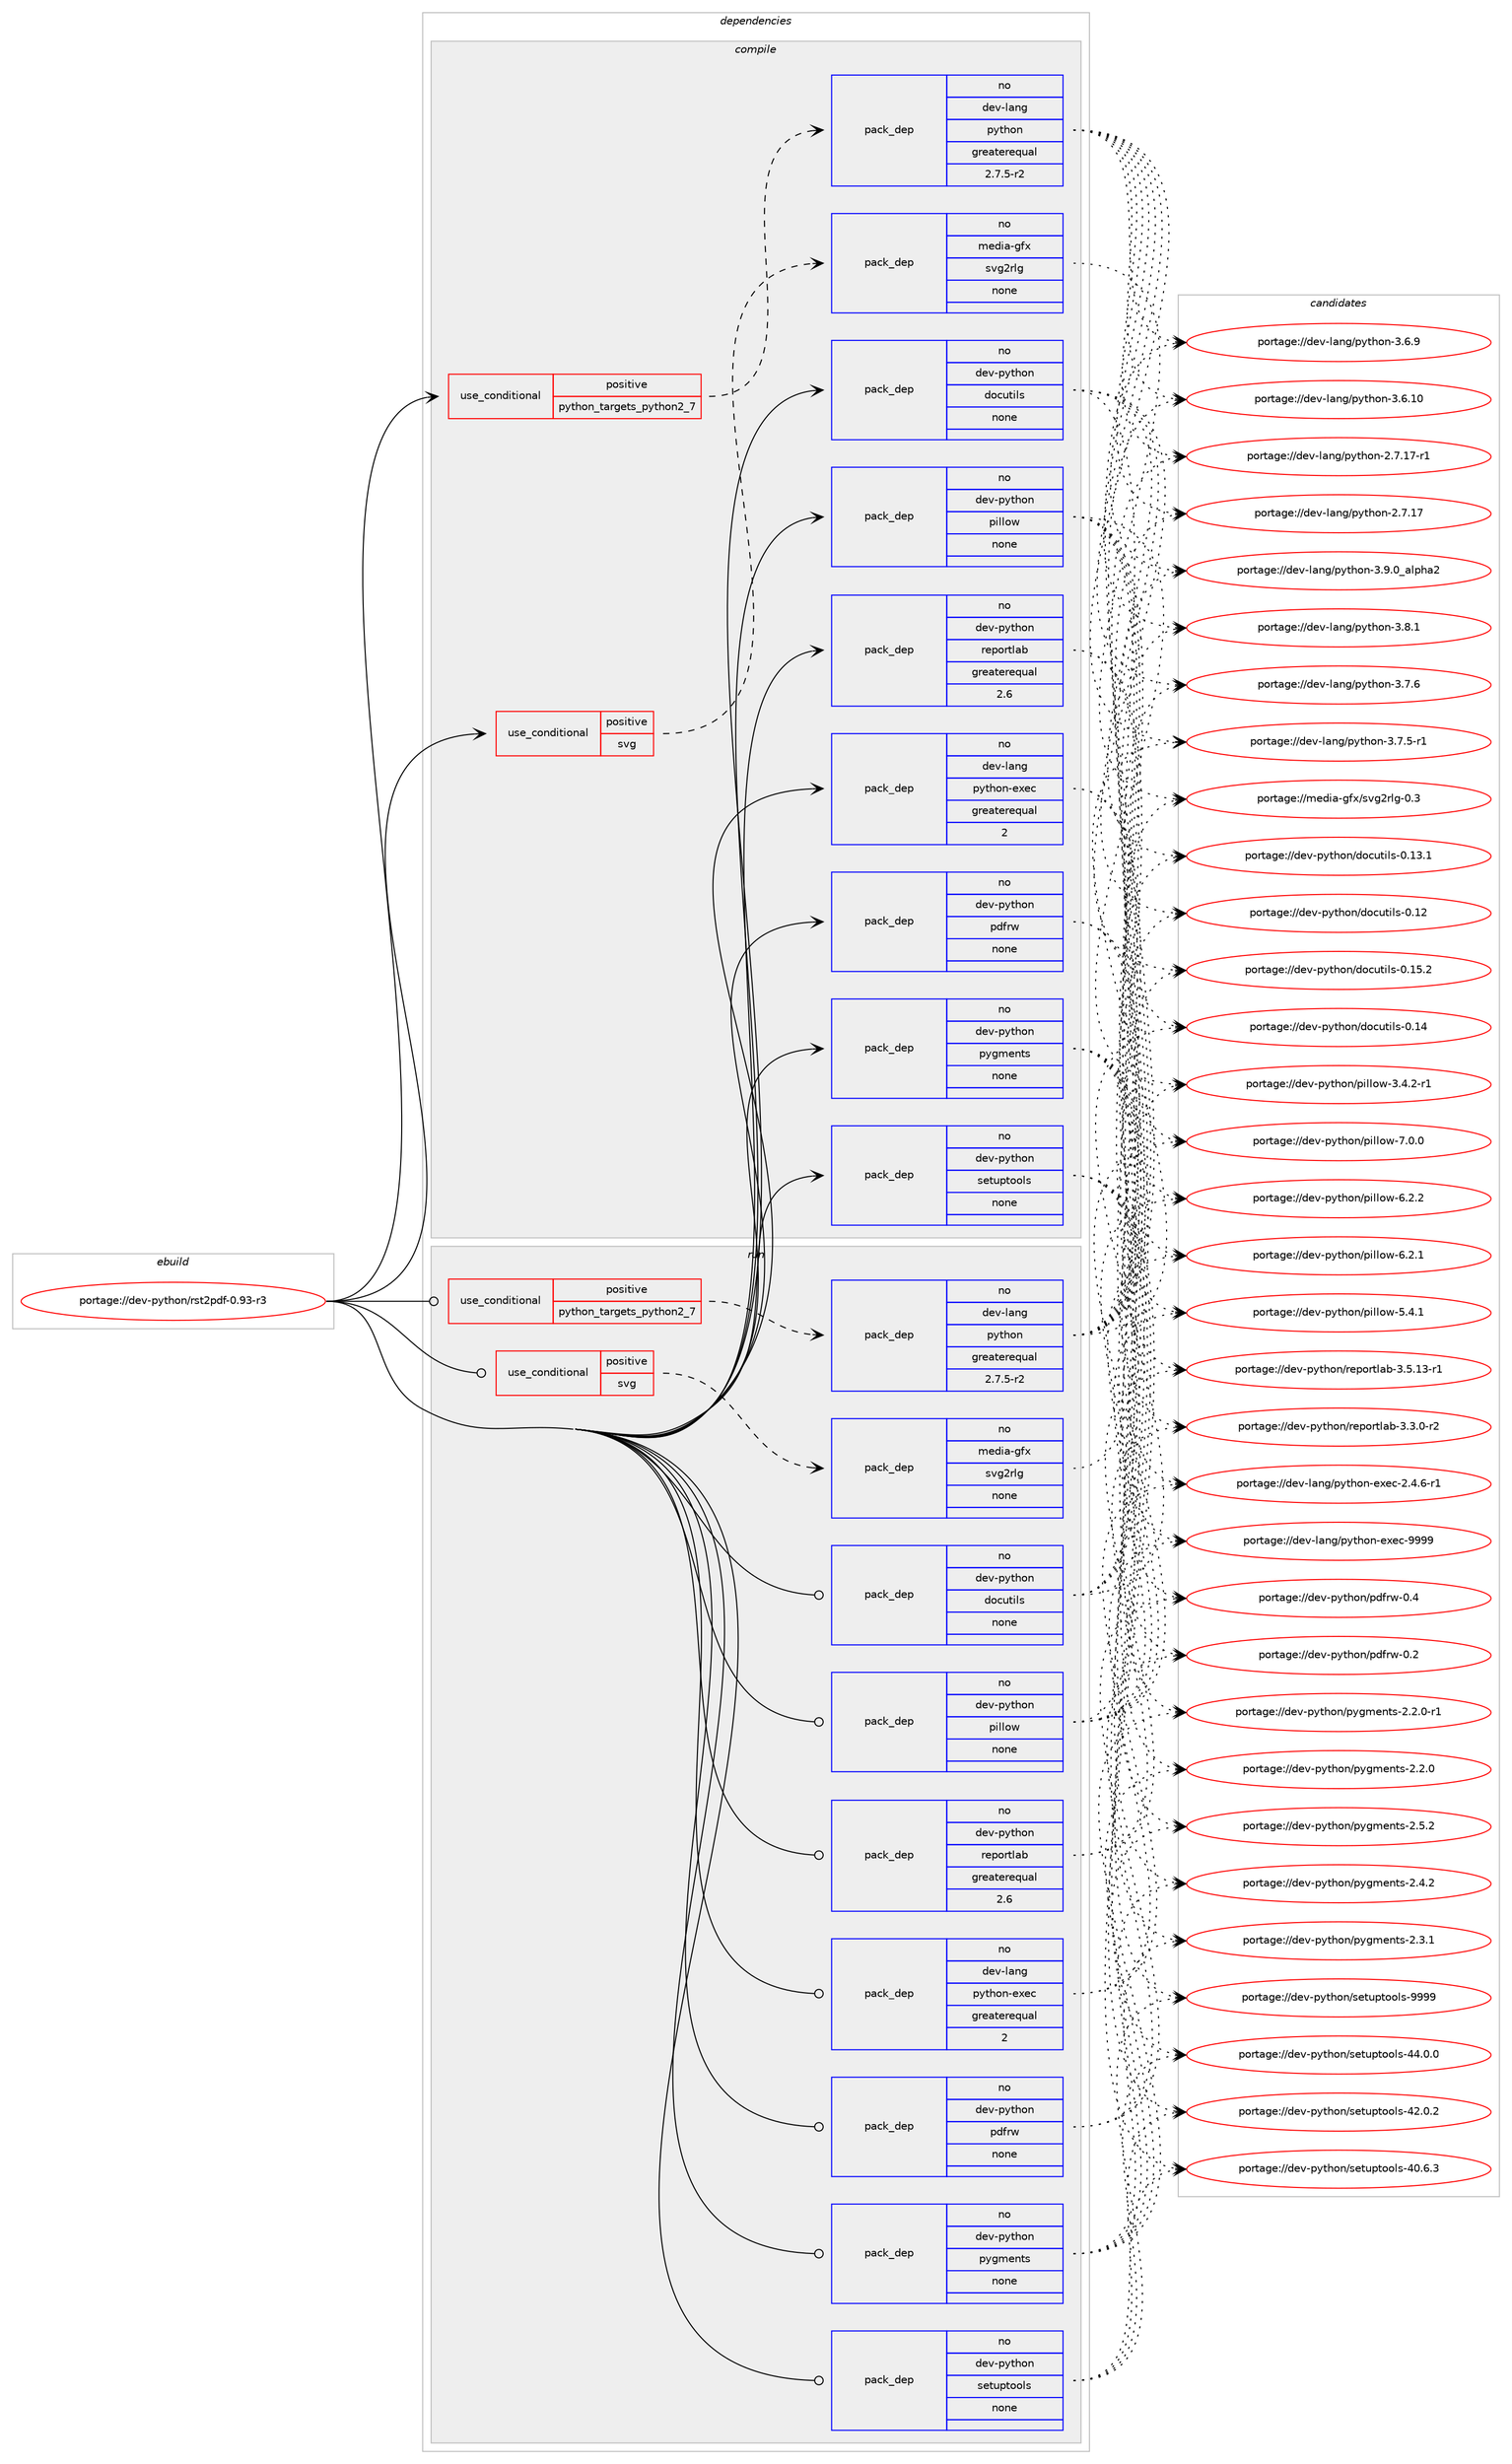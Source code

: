 digraph prolog {

# *************
# Graph options
# *************

newrank=true;
concentrate=true;
compound=true;
graph [rankdir=LR,fontname=Helvetica,fontsize=10,ranksep=1.5];#, ranksep=2.5, nodesep=0.2];
edge  [arrowhead=vee];
node  [fontname=Helvetica,fontsize=10];

# **********
# The ebuild
# **********

subgraph cluster_leftcol {
color=gray;
label=<<i>ebuild</i>>;
id [label="portage://dev-python/rst2pdf-0.93-r3", color=red, width=4, href="../dev-python/rst2pdf-0.93-r3.svg"];
}

# ****************
# The dependencies
# ****************

subgraph cluster_midcol {
color=gray;
label=<<i>dependencies</i>>;
subgraph cluster_compile {
fillcolor="#eeeeee";
style=filled;
label=<<i>compile</i>>;
subgraph cond106396 {
dependency427088 [label=<<TABLE BORDER="0" CELLBORDER="1" CELLSPACING="0" CELLPADDING="4"><TR><TD ROWSPAN="3" CELLPADDING="10">use_conditional</TD></TR><TR><TD>positive</TD></TR><TR><TD>python_targets_python2_7</TD></TR></TABLE>>, shape=none, color=red];
subgraph pack315794 {
dependency427089 [label=<<TABLE BORDER="0" CELLBORDER="1" CELLSPACING="0" CELLPADDING="4" WIDTH="220"><TR><TD ROWSPAN="6" CELLPADDING="30">pack_dep</TD></TR><TR><TD WIDTH="110">no</TD></TR><TR><TD>dev-lang</TD></TR><TR><TD>python</TD></TR><TR><TD>greaterequal</TD></TR><TR><TD>2.7.5-r2</TD></TR></TABLE>>, shape=none, color=blue];
}
dependency427088:e -> dependency427089:w [weight=20,style="dashed",arrowhead="vee"];
}
id:e -> dependency427088:w [weight=20,style="solid",arrowhead="vee"];
subgraph cond106397 {
dependency427090 [label=<<TABLE BORDER="0" CELLBORDER="1" CELLSPACING="0" CELLPADDING="4"><TR><TD ROWSPAN="3" CELLPADDING="10">use_conditional</TD></TR><TR><TD>positive</TD></TR><TR><TD>svg</TD></TR></TABLE>>, shape=none, color=red];
subgraph pack315795 {
dependency427091 [label=<<TABLE BORDER="0" CELLBORDER="1" CELLSPACING="0" CELLPADDING="4" WIDTH="220"><TR><TD ROWSPAN="6" CELLPADDING="30">pack_dep</TD></TR><TR><TD WIDTH="110">no</TD></TR><TR><TD>media-gfx</TD></TR><TR><TD>svg2rlg</TD></TR><TR><TD>none</TD></TR><TR><TD></TD></TR></TABLE>>, shape=none, color=blue];
}
dependency427090:e -> dependency427091:w [weight=20,style="dashed",arrowhead="vee"];
}
id:e -> dependency427090:w [weight=20,style="solid",arrowhead="vee"];
subgraph pack315796 {
dependency427092 [label=<<TABLE BORDER="0" CELLBORDER="1" CELLSPACING="0" CELLPADDING="4" WIDTH="220"><TR><TD ROWSPAN="6" CELLPADDING="30">pack_dep</TD></TR><TR><TD WIDTH="110">no</TD></TR><TR><TD>dev-lang</TD></TR><TR><TD>python-exec</TD></TR><TR><TD>greaterequal</TD></TR><TR><TD>2</TD></TR></TABLE>>, shape=none, color=blue];
}
id:e -> dependency427092:w [weight=20,style="solid",arrowhead="vee"];
subgraph pack315797 {
dependency427093 [label=<<TABLE BORDER="0" CELLBORDER="1" CELLSPACING="0" CELLPADDING="4" WIDTH="220"><TR><TD ROWSPAN="6" CELLPADDING="30">pack_dep</TD></TR><TR><TD WIDTH="110">no</TD></TR><TR><TD>dev-python</TD></TR><TR><TD>docutils</TD></TR><TR><TD>none</TD></TR><TR><TD></TD></TR></TABLE>>, shape=none, color=blue];
}
id:e -> dependency427093:w [weight=20,style="solid",arrowhead="vee"];
subgraph pack315798 {
dependency427094 [label=<<TABLE BORDER="0" CELLBORDER="1" CELLSPACING="0" CELLPADDING="4" WIDTH="220"><TR><TD ROWSPAN="6" CELLPADDING="30">pack_dep</TD></TR><TR><TD WIDTH="110">no</TD></TR><TR><TD>dev-python</TD></TR><TR><TD>pdfrw</TD></TR><TR><TD>none</TD></TR><TR><TD></TD></TR></TABLE>>, shape=none, color=blue];
}
id:e -> dependency427094:w [weight=20,style="solid",arrowhead="vee"];
subgraph pack315799 {
dependency427095 [label=<<TABLE BORDER="0" CELLBORDER="1" CELLSPACING="0" CELLPADDING="4" WIDTH="220"><TR><TD ROWSPAN="6" CELLPADDING="30">pack_dep</TD></TR><TR><TD WIDTH="110">no</TD></TR><TR><TD>dev-python</TD></TR><TR><TD>pillow</TD></TR><TR><TD>none</TD></TR><TR><TD></TD></TR></TABLE>>, shape=none, color=blue];
}
id:e -> dependency427095:w [weight=20,style="solid",arrowhead="vee"];
subgraph pack315800 {
dependency427096 [label=<<TABLE BORDER="0" CELLBORDER="1" CELLSPACING="0" CELLPADDING="4" WIDTH="220"><TR><TD ROWSPAN="6" CELLPADDING="30">pack_dep</TD></TR><TR><TD WIDTH="110">no</TD></TR><TR><TD>dev-python</TD></TR><TR><TD>pygments</TD></TR><TR><TD>none</TD></TR><TR><TD></TD></TR></TABLE>>, shape=none, color=blue];
}
id:e -> dependency427096:w [weight=20,style="solid",arrowhead="vee"];
subgraph pack315801 {
dependency427097 [label=<<TABLE BORDER="0" CELLBORDER="1" CELLSPACING="0" CELLPADDING="4" WIDTH="220"><TR><TD ROWSPAN="6" CELLPADDING="30">pack_dep</TD></TR><TR><TD WIDTH="110">no</TD></TR><TR><TD>dev-python</TD></TR><TR><TD>reportlab</TD></TR><TR><TD>greaterequal</TD></TR><TR><TD>2.6</TD></TR></TABLE>>, shape=none, color=blue];
}
id:e -> dependency427097:w [weight=20,style="solid",arrowhead="vee"];
subgraph pack315802 {
dependency427098 [label=<<TABLE BORDER="0" CELLBORDER="1" CELLSPACING="0" CELLPADDING="4" WIDTH="220"><TR><TD ROWSPAN="6" CELLPADDING="30">pack_dep</TD></TR><TR><TD WIDTH="110">no</TD></TR><TR><TD>dev-python</TD></TR><TR><TD>setuptools</TD></TR><TR><TD>none</TD></TR><TR><TD></TD></TR></TABLE>>, shape=none, color=blue];
}
id:e -> dependency427098:w [weight=20,style="solid",arrowhead="vee"];
}
subgraph cluster_compileandrun {
fillcolor="#eeeeee";
style=filled;
label=<<i>compile and run</i>>;
}
subgraph cluster_run {
fillcolor="#eeeeee";
style=filled;
label=<<i>run</i>>;
subgraph cond106398 {
dependency427099 [label=<<TABLE BORDER="0" CELLBORDER="1" CELLSPACING="0" CELLPADDING="4"><TR><TD ROWSPAN="3" CELLPADDING="10">use_conditional</TD></TR><TR><TD>positive</TD></TR><TR><TD>python_targets_python2_7</TD></TR></TABLE>>, shape=none, color=red];
subgraph pack315803 {
dependency427100 [label=<<TABLE BORDER="0" CELLBORDER="1" CELLSPACING="0" CELLPADDING="4" WIDTH="220"><TR><TD ROWSPAN="6" CELLPADDING="30">pack_dep</TD></TR><TR><TD WIDTH="110">no</TD></TR><TR><TD>dev-lang</TD></TR><TR><TD>python</TD></TR><TR><TD>greaterequal</TD></TR><TR><TD>2.7.5-r2</TD></TR></TABLE>>, shape=none, color=blue];
}
dependency427099:e -> dependency427100:w [weight=20,style="dashed",arrowhead="vee"];
}
id:e -> dependency427099:w [weight=20,style="solid",arrowhead="odot"];
subgraph cond106399 {
dependency427101 [label=<<TABLE BORDER="0" CELLBORDER="1" CELLSPACING="0" CELLPADDING="4"><TR><TD ROWSPAN="3" CELLPADDING="10">use_conditional</TD></TR><TR><TD>positive</TD></TR><TR><TD>svg</TD></TR></TABLE>>, shape=none, color=red];
subgraph pack315804 {
dependency427102 [label=<<TABLE BORDER="0" CELLBORDER="1" CELLSPACING="0" CELLPADDING="4" WIDTH="220"><TR><TD ROWSPAN="6" CELLPADDING="30">pack_dep</TD></TR><TR><TD WIDTH="110">no</TD></TR><TR><TD>media-gfx</TD></TR><TR><TD>svg2rlg</TD></TR><TR><TD>none</TD></TR><TR><TD></TD></TR></TABLE>>, shape=none, color=blue];
}
dependency427101:e -> dependency427102:w [weight=20,style="dashed",arrowhead="vee"];
}
id:e -> dependency427101:w [weight=20,style="solid",arrowhead="odot"];
subgraph pack315805 {
dependency427103 [label=<<TABLE BORDER="0" CELLBORDER="1" CELLSPACING="0" CELLPADDING="4" WIDTH="220"><TR><TD ROWSPAN="6" CELLPADDING="30">pack_dep</TD></TR><TR><TD WIDTH="110">no</TD></TR><TR><TD>dev-lang</TD></TR><TR><TD>python-exec</TD></TR><TR><TD>greaterequal</TD></TR><TR><TD>2</TD></TR></TABLE>>, shape=none, color=blue];
}
id:e -> dependency427103:w [weight=20,style="solid",arrowhead="odot"];
subgraph pack315806 {
dependency427104 [label=<<TABLE BORDER="0" CELLBORDER="1" CELLSPACING="0" CELLPADDING="4" WIDTH="220"><TR><TD ROWSPAN="6" CELLPADDING="30">pack_dep</TD></TR><TR><TD WIDTH="110">no</TD></TR><TR><TD>dev-python</TD></TR><TR><TD>docutils</TD></TR><TR><TD>none</TD></TR><TR><TD></TD></TR></TABLE>>, shape=none, color=blue];
}
id:e -> dependency427104:w [weight=20,style="solid",arrowhead="odot"];
subgraph pack315807 {
dependency427105 [label=<<TABLE BORDER="0" CELLBORDER="1" CELLSPACING="0" CELLPADDING="4" WIDTH="220"><TR><TD ROWSPAN="6" CELLPADDING="30">pack_dep</TD></TR><TR><TD WIDTH="110">no</TD></TR><TR><TD>dev-python</TD></TR><TR><TD>pdfrw</TD></TR><TR><TD>none</TD></TR><TR><TD></TD></TR></TABLE>>, shape=none, color=blue];
}
id:e -> dependency427105:w [weight=20,style="solid",arrowhead="odot"];
subgraph pack315808 {
dependency427106 [label=<<TABLE BORDER="0" CELLBORDER="1" CELLSPACING="0" CELLPADDING="4" WIDTH="220"><TR><TD ROWSPAN="6" CELLPADDING="30">pack_dep</TD></TR><TR><TD WIDTH="110">no</TD></TR><TR><TD>dev-python</TD></TR><TR><TD>pillow</TD></TR><TR><TD>none</TD></TR><TR><TD></TD></TR></TABLE>>, shape=none, color=blue];
}
id:e -> dependency427106:w [weight=20,style="solid",arrowhead="odot"];
subgraph pack315809 {
dependency427107 [label=<<TABLE BORDER="0" CELLBORDER="1" CELLSPACING="0" CELLPADDING="4" WIDTH="220"><TR><TD ROWSPAN="6" CELLPADDING="30">pack_dep</TD></TR><TR><TD WIDTH="110">no</TD></TR><TR><TD>dev-python</TD></TR><TR><TD>pygments</TD></TR><TR><TD>none</TD></TR><TR><TD></TD></TR></TABLE>>, shape=none, color=blue];
}
id:e -> dependency427107:w [weight=20,style="solid",arrowhead="odot"];
subgraph pack315810 {
dependency427108 [label=<<TABLE BORDER="0" CELLBORDER="1" CELLSPACING="0" CELLPADDING="4" WIDTH="220"><TR><TD ROWSPAN="6" CELLPADDING="30">pack_dep</TD></TR><TR><TD WIDTH="110">no</TD></TR><TR><TD>dev-python</TD></TR><TR><TD>reportlab</TD></TR><TR><TD>greaterequal</TD></TR><TR><TD>2.6</TD></TR></TABLE>>, shape=none, color=blue];
}
id:e -> dependency427108:w [weight=20,style="solid",arrowhead="odot"];
subgraph pack315811 {
dependency427109 [label=<<TABLE BORDER="0" CELLBORDER="1" CELLSPACING="0" CELLPADDING="4" WIDTH="220"><TR><TD ROWSPAN="6" CELLPADDING="30">pack_dep</TD></TR><TR><TD WIDTH="110">no</TD></TR><TR><TD>dev-python</TD></TR><TR><TD>setuptools</TD></TR><TR><TD>none</TD></TR><TR><TD></TD></TR></TABLE>>, shape=none, color=blue];
}
id:e -> dependency427109:w [weight=20,style="solid",arrowhead="odot"];
}
}

# **************
# The candidates
# **************

subgraph cluster_choices {
rank=same;
color=gray;
label=<<i>candidates</i>>;

subgraph choice315794 {
color=black;
nodesep=1;
choice10010111845108971101034711212111610411111045514657464895971081121049750 [label="portage://dev-lang/python-3.9.0_alpha2", color=red, width=4,href="../dev-lang/python-3.9.0_alpha2.svg"];
choice100101118451089711010347112121116104111110455146564649 [label="portage://dev-lang/python-3.8.1", color=red, width=4,href="../dev-lang/python-3.8.1.svg"];
choice100101118451089711010347112121116104111110455146554654 [label="portage://dev-lang/python-3.7.6", color=red, width=4,href="../dev-lang/python-3.7.6.svg"];
choice1001011184510897110103471121211161041111104551465546534511449 [label="portage://dev-lang/python-3.7.5-r1", color=red, width=4,href="../dev-lang/python-3.7.5-r1.svg"];
choice100101118451089711010347112121116104111110455146544657 [label="portage://dev-lang/python-3.6.9", color=red, width=4,href="../dev-lang/python-3.6.9.svg"];
choice10010111845108971101034711212111610411111045514654464948 [label="portage://dev-lang/python-3.6.10", color=red, width=4,href="../dev-lang/python-3.6.10.svg"];
choice100101118451089711010347112121116104111110455046554649554511449 [label="portage://dev-lang/python-2.7.17-r1", color=red, width=4,href="../dev-lang/python-2.7.17-r1.svg"];
choice10010111845108971101034711212111610411111045504655464955 [label="portage://dev-lang/python-2.7.17", color=red, width=4,href="../dev-lang/python-2.7.17.svg"];
dependency427089:e -> choice10010111845108971101034711212111610411111045514657464895971081121049750:w [style=dotted,weight="100"];
dependency427089:e -> choice100101118451089711010347112121116104111110455146564649:w [style=dotted,weight="100"];
dependency427089:e -> choice100101118451089711010347112121116104111110455146554654:w [style=dotted,weight="100"];
dependency427089:e -> choice1001011184510897110103471121211161041111104551465546534511449:w [style=dotted,weight="100"];
dependency427089:e -> choice100101118451089711010347112121116104111110455146544657:w [style=dotted,weight="100"];
dependency427089:e -> choice10010111845108971101034711212111610411111045514654464948:w [style=dotted,weight="100"];
dependency427089:e -> choice100101118451089711010347112121116104111110455046554649554511449:w [style=dotted,weight="100"];
dependency427089:e -> choice10010111845108971101034711212111610411111045504655464955:w [style=dotted,weight="100"];
}
subgraph choice315795 {
color=black;
nodesep=1;
choice1091011001059745103102120471151181035011410810345484651 [label="portage://media-gfx/svg2rlg-0.3", color=red, width=4,href="../media-gfx/svg2rlg-0.3.svg"];
dependency427091:e -> choice1091011001059745103102120471151181035011410810345484651:w [style=dotted,weight="100"];
}
subgraph choice315796 {
color=black;
nodesep=1;
choice10010111845108971101034711212111610411111045101120101994557575757 [label="portage://dev-lang/python-exec-9999", color=red, width=4,href="../dev-lang/python-exec-9999.svg"];
choice10010111845108971101034711212111610411111045101120101994550465246544511449 [label="portage://dev-lang/python-exec-2.4.6-r1", color=red, width=4,href="../dev-lang/python-exec-2.4.6-r1.svg"];
dependency427092:e -> choice10010111845108971101034711212111610411111045101120101994557575757:w [style=dotted,weight="100"];
dependency427092:e -> choice10010111845108971101034711212111610411111045101120101994550465246544511449:w [style=dotted,weight="100"];
}
subgraph choice315797 {
color=black;
nodesep=1;
choice10010111845112121116104111110471001119911711610510811545484649534650 [label="portage://dev-python/docutils-0.15.2", color=red, width=4,href="../dev-python/docutils-0.15.2.svg"];
choice1001011184511212111610411111047100111991171161051081154548464952 [label="portage://dev-python/docutils-0.14", color=red, width=4,href="../dev-python/docutils-0.14.svg"];
choice10010111845112121116104111110471001119911711610510811545484649514649 [label="portage://dev-python/docutils-0.13.1", color=red, width=4,href="../dev-python/docutils-0.13.1.svg"];
choice1001011184511212111610411111047100111991171161051081154548464950 [label="portage://dev-python/docutils-0.12", color=red, width=4,href="../dev-python/docutils-0.12.svg"];
dependency427093:e -> choice10010111845112121116104111110471001119911711610510811545484649534650:w [style=dotted,weight="100"];
dependency427093:e -> choice1001011184511212111610411111047100111991171161051081154548464952:w [style=dotted,weight="100"];
dependency427093:e -> choice10010111845112121116104111110471001119911711610510811545484649514649:w [style=dotted,weight="100"];
dependency427093:e -> choice1001011184511212111610411111047100111991171161051081154548464950:w [style=dotted,weight="100"];
}
subgraph choice315798 {
color=black;
nodesep=1;
choice100101118451121211161041111104711210010211411945484652 [label="portage://dev-python/pdfrw-0.4", color=red, width=4,href="../dev-python/pdfrw-0.4.svg"];
choice100101118451121211161041111104711210010211411945484650 [label="portage://dev-python/pdfrw-0.2", color=red, width=4,href="../dev-python/pdfrw-0.2.svg"];
dependency427094:e -> choice100101118451121211161041111104711210010211411945484652:w [style=dotted,weight="100"];
dependency427094:e -> choice100101118451121211161041111104711210010211411945484650:w [style=dotted,weight="100"];
}
subgraph choice315799 {
color=black;
nodesep=1;
choice1001011184511212111610411111047112105108108111119455546484648 [label="portage://dev-python/pillow-7.0.0", color=red, width=4,href="../dev-python/pillow-7.0.0.svg"];
choice1001011184511212111610411111047112105108108111119455446504650 [label="portage://dev-python/pillow-6.2.2", color=red, width=4,href="../dev-python/pillow-6.2.2.svg"];
choice1001011184511212111610411111047112105108108111119455446504649 [label="portage://dev-python/pillow-6.2.1", color=red, width=4,href="../dev-python/pillow-6.2.1.svg"];
choice1001011184511212111610411111047112105108108111119455346524649 [label="portage://dev-python/pillow-5.4.1", color=red, width=4,href="../dev-python/pillow-5.4.1.svg"];
choice10010111845112121116104111110471121051081081111194551465246504511449 [label="portage://dev-python/pillow-3.4.2-r1", color=red, width=4,href="../dev-python/pillow-3.4.2-r1.svg"];
dependency427095:e -> choice1001011184511212111610411111047112105108108111119455546484648:w [style=dotted,weight="100"];
dependency427095:e -> choice1001011184511212111610411111047112105108108111119455446504650:w [style=dotted,weight="100"];
dependency427095:e -> choice1001011184511212111610411111047112105108108111119455446504649:w [style=dotted,weight="100"];
dependency427095:e -> choice1001011184511212111610411111047112105108108111119455346524649:w [style=dotted,weight="100"];
dependency427095:e -> choice10010111845112121116104111110471121051081081111194551465246504511449:w [style=dotted,weight="100"];
}
subgraph choice315800 {
color=black;
nodesep=1;
choice1001011184511212111610411111047112121103109101110116115455046534650 [label="portage://dev-python/pygments-2.5.2", color=red, width=4,href="../dev-python/pygments-2.5.2.svg"];
choice1001011184511212111610411111047112121103109101110116115455046524650 [label="portage://dev-python/pygments-2.4.2", color=red, width=4,href="../dev-python/pygments-2.4.2.svg"];
choice1001011184511212111610411111047112121103109101110116115455046514649 [label="portage://dev-python/pygments-2.3.1", color=red, width=4,href="../dev-python/pygments-2.3.1.svg"];
choice10010111845112121116104111110471121211031091011101161154550465046484511449 [label="portage://dev-python/pygments-2.2.0-r1", color=red, width=4,href="../dev-python/pygments-2.2.0-r1.svg"];
choice1001011184511212111610411111047112121103109101110116115455046504648 [label="portage://dev-python/pygments-2.2.0", color=red, width=4,href="../dev-python/pygments-2.2.0.svg"];
dependency427096:e -> choice1001011184511212111610411111047112121103109101110116115455046534650:w [style=dotted,weight="100"];
dependency427096:e -> choice1001011184511212111610411111047112121103109101110116115455046524650:w [style=dotted,weight="100"];
dependency427096:e -> choice1001011184511212111610411111047112121103109101110116115455046514649:w [style=dotted,weight="100"];
dependency427096:e -> choice10010111845112121116104111110471121211031091011101161154550465046484511449:w [style=dotted,weight="100"];
dependency427096:e -> choice1001011184511212111610411111047112121103109101110116115455046504648:w [style=dotted,weight="100"];
}
subgraph choice315801 {
color=black;
nodesep=1;
choice10010111845112121116104111110471141011121111141161089798455146534649514511449 [label="portage://dev-python/reportlab-3.5.13-r1", color=red, width=4,href="../dev-python/reportlab-3.5.13-r1.svg"];
choice100101118451121211161041111104711410111211111411610897984551465146484511450 [label="portage://dev-python/reportlab-3.3.0-r2", color=red, width=4,href="../dev-python/reportlab-3.3.0-r2.svg"];
dependency427097:e -> choice10010111845112121116104111110471141011121111141161089798455146534649514511449:w [style=dotted,weight="100"];
dependency427097:e -> choice100101118451121211161041111104711410111211111411610897984551465146484511450:w [style=dotted,weight="100"];
}
subgraph choice315802 {
color=black;
nodesep=1;
choice10010111845112121116104111110471151011161171121161111111081154557575757 [label="portage://dev-python/setuptools-9999", color=red, width=4,href="../dev-python/setuptools-9999.svg"];
choice100101118451121211161041111104711510111611711211611111110811545525246484648 [label="portage://dev-python/setuptools-44.0.0", color=red, width=4,href="../dev-python/setuptools-44.0.0.svg"];
choice100101118451121211161041111104711510111611711211611111110811545525046484650 [label="portage://dev-python/setuptools-42.0.2", color=red, width=4,href="../dev-python/setuptools-42.0.2.svg"];
choice100101118451121211161041111104711510111611711211611111110811545524846544651 [label="portage://dev-python/setuptools-40.6.3", color=red, width=4,href="../dev-python/setuptools-40.6.3.svg"];
dependency427098:e -> choice10010111845112121116104111110471151011161171121161111111081154557575757:w [style=dotted,weight="100"];
dependency427098:e -> choice100101118451121211161041111104711510111611711211611111110811545525246484648:w [style=dotted,weight="100"];
dependency427098:e -> choice100101118451121211161041111104711510111611711211611111110811545525046484650:w [style=dotted,weight="100"];
dependency427098:e -> choice100101118451121211161041111104711510111611711211611111110811545524846544651:w [style=dotted,weight="100"];
}
subgraph choice315803 {
color=black;
nodesep=1;
choice10010111845108971101034711212111610411111045514657464895971081121049750 [label="portage://dev-lang/python-3.9.0_alpha2", color=red, width=4,href="../dev-lang/python-3.9.0_alpha2.svg"];
choice100101118451089711010347112121116104111110455146564649 [label="portage://dev-lang/python-3.8.1", color=red, width=4,href="../dev-lang/python-3.8.1.svg"];
choice100101118451089711010347112121116104111110455146554654 [label="portage://dev-lang/python-3.7.6", color=red, width=4,href="../dev-lang/python-3.7.6.svg"];
choice1001011184510897110103471121211161041111104551465546534511449 [label="portage://dev-lang/python-3.7.5-r1", color=red, width=4,href="../dev-lang/python-3.7.5-r1.svg"];
choice100101118451089711010347112121116104111110455146544657 [label="portage://dev-lang/python-3.6.9", color=red, width=4,href="../dev-lang/python-3.6.9.svg"];
choice10010111845108971101034711212111610411111045514654464948 [label="portage://dev-lang/python-3.6.10", color=red, width=4,href="../dev-lang/python-3.6.10.svg"];
choice100101118451089711010347112121116104111110455046554649554511449 [label="portage://dev-lang/python-2.7.17-r1", color=red, width=4,href="../dev-lang/python-2.7.17-r1.svg"];
choice10010111845108971101034711212111610411111045504655464955 [label="portage://dev-lang/python-2.7.17", color=red, width=4,href="../dev-lang/python-2.7.17.svg"];
dependency427100:e -> choice10010111845108971101034711212111610411111045514657464895971081121049750:w [style=dotted,weight="100"];
dependency427100:e -> choice100101118451089711010347112121116104111110455146564649:w [style=dotted,weight="100"];
dependency427100:e -> choice100101118451089711010347112121116104111110455146554654:w [style=dotted,weight="100"];
dependency427100:e -> choice1001011184510897110103471121211161041111104551465546534511449:w [style=dotted,weight="100"];
dependency427100:e -> choice100101118451089711010347112121116104111110455146544657:w [style=dotted,weight="100"];
dependency427100:e -> choice10010111845108971101034711212111610411111045514654464948:w [style=dotted,weight="100"];
dependency427100:e -> choice100101118451089711010347112121116104111110455046554649554511449:w [style=dotted,weight="100"];
dependency427100:e -> choice10010111845108971101034711212111610411111045504655464955:w [style=dotted,weight="100"];
}
subgraph choice315804 {
color=black;
nodesep=1;
choice1091011001059745103102120471151181035011410810345484651 [label="portage://media-gfx/svg2rlg-0.3", color=red, width=4,href="../media-gfx/svg2rlg-0.3.svg"];
dependency427102:e -> choice1091011001059745103102120471151181035011410810345484651:w [style=dotted,weight="100"];
}
subgraph choice315805 {
color=black;
nodesep=1;
choice10010111845108971101034711212111610411111045101120101994557575757 [label="portage://dev-lang/python-exec-9999", color=red, width=4,href="../dev-lang/python-exec-9999.svg"];
choice10010111845108971101034711212111610411111045101120101994550465246544511449 [label="portage://dev-lang/python-exec-2.4.6-r1", color=red, width=4,href="../dev-lang/python-exec-2.4.6-r1.svg"];
dependency427103:e -> choice10010111845108971101034711212111610411111045101120101994557575757:w [style=dotted,weight="100"];
dependency427103:e -> choice10010111845108971101034711212111610411111045101120101994550465246544511449:w [style=dotted,weight="100"];
}
subgraph choice315806 {
color=black;
nodesep=1;
choice10010111845112121116104111110471001119911711610510811545484649534650 [label="portage://dev-python/docutils-0.15.2", color=red, width=4,href="../dev-python/docutils-0.15.2.svg"];
choice1001011184511212111610411111047100111991171161051081154548464952 [label="portage://dev-python/docutils-0.14", color=red, width=4,href="../dev-python/docutils-0.14.svg"];
choice10010111845112121116104111110471001119911711610510811545484649514649 [label="portage://dev-python/docutils-0.13.1", color=red, width=4,href="../dev-python/docutils-0.13.1.svg"];
choice1001011184511212111610411111047100111991171161051081154548464950 [label="portage://dev-python/docutils-0.12", color=red, width=4,href="../dev-python/docutils-0.12.svg"];
dependency427104:e -> choice10010111845112121116104111110471001119911711610510811545484649534650:w [style=dotted,weight="100"];
dependency427104:e -> choice1001011184511212111610411111047100111991171161051081154548464952:w [style=dotted,weight="100"];
dependency427104:e -> choice10010111845112121116104111110471001119911711610510811545484649514649:w [style=dotted,weight="100"];
dependency427104:e -> choice1001011184511212111610411111047100111991171161051081154548464950:w [style=dotted,weight="100"];
}
subgraph choice315807 {
color=black;
nodesep=1;
choice100101118451121211161041111104711210010211411945484652 [label="portage://dev-python/pdfrw-0.4", color=red, width=4,href="../dev-python/pdfrw-0.4.svg"];
choice100101118451121211161041111104711210010211411945484650 [label="portage://dev-python/pdfrw-0.2", color=red, width=4,href="../dev-python/pdfrw-0.2.svg"];
dependency427105:e -> choice100101118451121211161041111104711210010211411945484652:w [style=dotted,weight="100"];
dependency427105:e -> choice100101118451121211161041111104711210010211411945484650:w [style=dotted,weight="100"];
}
subgraph choice315808 {
color=black;
nodesep=1;
choice1001011184511212111610411111047112105108108111119455546484648 [label="portage://dev-python/pillow-7.0.0", color=red, width=4,href="../dev-python/pillow-7.0.0.svg"];
choice1001011184511212111610411111047112105108108111119455446504650 [label="portage://dev-python/pillow-6.2.2", color=red, width=4,href="../dev-python/pillow-6.2.2.svg"];
choice1001011184511212111610411111047112105108108111119455446504649 [label="portage://dev-python/pillow-6.2.1", color=red, width=4,href="../dev-python/pillow-6.2.1.svg"];
choice1001011184511212111610411111047112105108108111119455346524649 [label="portage://dev-python/pillow-5.4.1", color=red, width=4,href="../dev-python/pillow-5.4.1.svg"];
choice10010111845112121116104111110471121051081081111194551465246504511449 [label="portage://dev-python/pillow-3.4.2-r1", color=red, width=4,href="../dev-python/pillow-3.4.2-r1.svg"];
dependency427106:e -> choice1001011184511212111610411111047112105108108111119455546484648:w [style=dotted,weight="100"];
dependency427106:e -> choice1001011184511212111610411111047112105108108111119455446504650:w [style=dotted,weight="100"];
dependency427106:e -> choice1001011184511212111610411111047112105108108111119455446504649:w [style=dotted,weight="100"];
dependency427106:e -> choice1001011184511212111610411111047112105108108111119455346524649:w [style=dotted,weight="100"];
dependency427106:e -> choice10010111845112121116104111110471121051081081111194551465246504511449:w [style=dotted,weight="100"];
}
subgraph choice315809 {
color=black;
nodesep=1;
choice1001011184511212111610411111047112121103109101110116115455046534650 [label="portage://dev-python/pygments-2.5.2", color=red, width=4,href="../dev-python/pygments-2.5.2.svg"];
choice1001011184511212111610411111047112121103109101110116115455046524650 [label="portage://dev-python/pygments-2.4.2", color=red, width=4,href="../dev-python/pygments-2.4.2.svg"];
choice1001011184511212111610411111047112121103109101110116115455046514649 [label="portage://dev-python/pygments-2.3.1", color=red, width=4,href="../dev-python/pygments-2.3.1.svg"];
choice10010111845112121116104111110471121211031091011101161154550465046484511449 [label="portage://dev-python/pygments-2.2.0-r1", color=red, width=4,href="../dev-python/pygments-2.2.0-r1.svg"];
choice1001011184511212111610411111047112121103109101110116115455046504648 [label="portage://dev-python/pygments-2.2.0", color=red, width=4,href="../dev-python/pygments-2.2.0.svg"];
dependency427107:e -> choice1001011184511212111610411111047112121103109101110116115455046534650:w [style=dotted,weight="100"];
dependency427107:e -> choice1001011184511212111610411111047112121103109101110116115455046524650:w [style=dotted,weight="100"];
dependency427107:e -> choice1001011184511212111610411111047112121103109101110116115455046514649:w [style=dotted,weight="100"];
dependency427107:e -> choice10010111845112121116104111110471121211031091011101161154550465046484511449:w [style=dotted,weight="100"];
dependency427107:e -> choice1001011184511212111610411111047112121103109101110116115455046504648:w [style=dotted,weight="100"];
}
subgraph choice315810 {
color=black;
nodesep=1;
choice10010111845112121116104111110471141011121111141161089798455146534649514511449 [label="portage://dev-python/reportlab-3.5.13-r1", color=red, width=4,href="../dev-python/reportlab-3.5.13-r1.svg"];
choice100101118451121211161041111104711410111211111411610897984551465146484511450 [label="portage://dev-python/reportlab-3.3.0-r2", color=red, width=4,href="../dev-python/reportlab-3.3.0-r2.svg"];
dependency427108:e -> choice10010111845112121116104111110471141011121111141161089798455146534649514511449:w [style=dotted,weight="100"];
dependency427108:e -> choice100101118451121211161041111104711410111211111411610897984551465146484511450:w [style=dotted,weight="100"];
}
subgraph choice315811 {
color=black;
nodesep=1;
choice10010111845112121116104111110471151011161171121161111111081154557575757 [label="portage://dev-python/setuptools-9999", color=red, width=4,href="../dev-python/setuptools-9999.svg"];
choice100101118451121211161041111104711510111611711211611111110811545525246484648 [label="portage://dev-python/setuptools-44.0.0", color=red, width=4,href="../dev-python/setuptools-44.0.0.svg"];
choice100101118451121211161041111104711510111611711211611111110811545525046484650 [label="portage://dev-python/setuptools-42.0.2", color=red, width=4,href="../dev-python/setuptools-42.0.2.svg"];
choice100101118451121211161041111104711510111611711211611111110811545524846544651 [label="portage://dev-python/setuptools-40.6.3", color=red, width=4,href="../dev-python/setuptools-40.6.3.svg"];
dependency427109:e -> choice10010111845112121116104111110471151011161171121161111111081154557575757:w [style=dotted,weight="100"];
dependency427109:e -> choice100101118451121211161041111104711510111611711211611111110811545525246484648:w [style=dotted,weight="100"];
dependency427109:e -> choice100101118451121211161041111104711510111611711211611111110811545525046484650:w [style=dotted,weight="100"];
dependency427109:e -> choice100101118451121211161041111104711510111611711211611111110811545524846544651:w [style=dotted,weight="100"];
}
}

}
